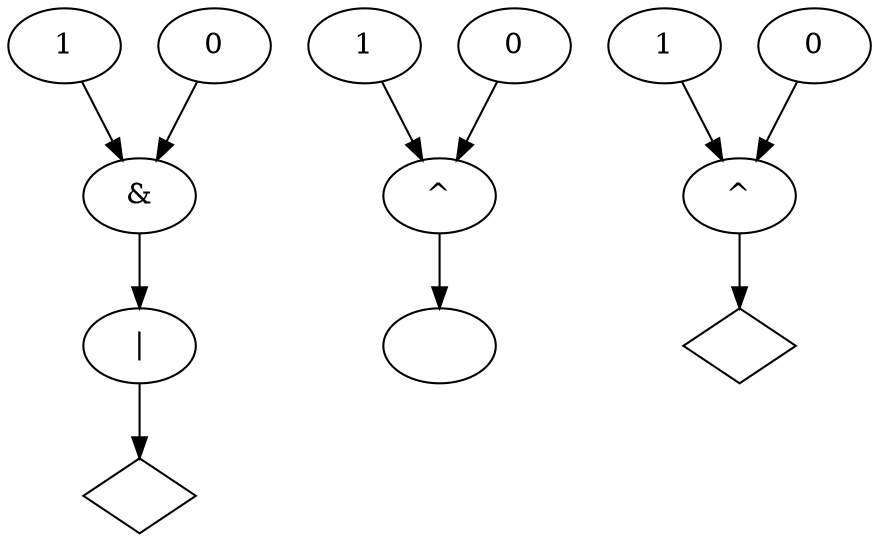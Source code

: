 digraph G {
n0 [label="",shape="diamond"];
n1 [label="|"];
n2 [label="&"];
n6 [label="^"];
n10 [label="",shape="diamond"];
n11 [label="^"];
n8 [label="1"];
n9 [label="1"];
n13 [label="1"];
n3 [label="0"];
n14 [label="0"];
n16 [label="0"];
n17 [label=""];
n1 -> n0
n2 -> n1
n6 -> n17
n11 -> n10
n8 -> n2
n9 -> n11
n13 -> n6
n3 -> n2
n14 -> n11
n16 -> n6
}